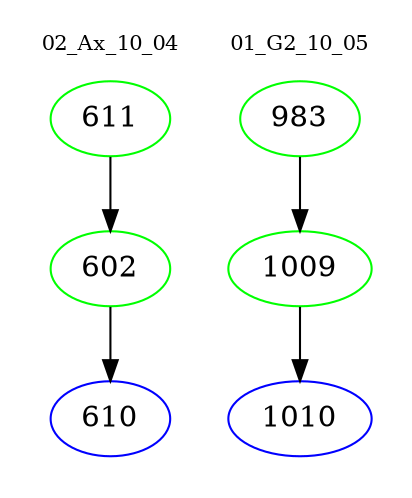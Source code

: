 digraph{
subgraph cluster_0 {
color = white
label = "02_Ax_10_04";
fontsize=10;
T0_611 [label="611", color="green"]
T0_611 -> T0_602 [color="black"]
T0_602 [label="602", color="green"]
T0_602 -> T0_610 [color="black"]
T0_610 [label="610", color="blue"]
}
subgraph cluster_1 {
color = white
label = "01_G2_10_05";
fontsize=10;
T1_983 [label="983", color="green"]
T1_983 -> T1_1009 [color="black"]
T1_1009 [label="1009", color="green"]
T1_1009 -> T1_1010 [color="black"]
T1_1010 [label="1010", color="blue"]
}
}

